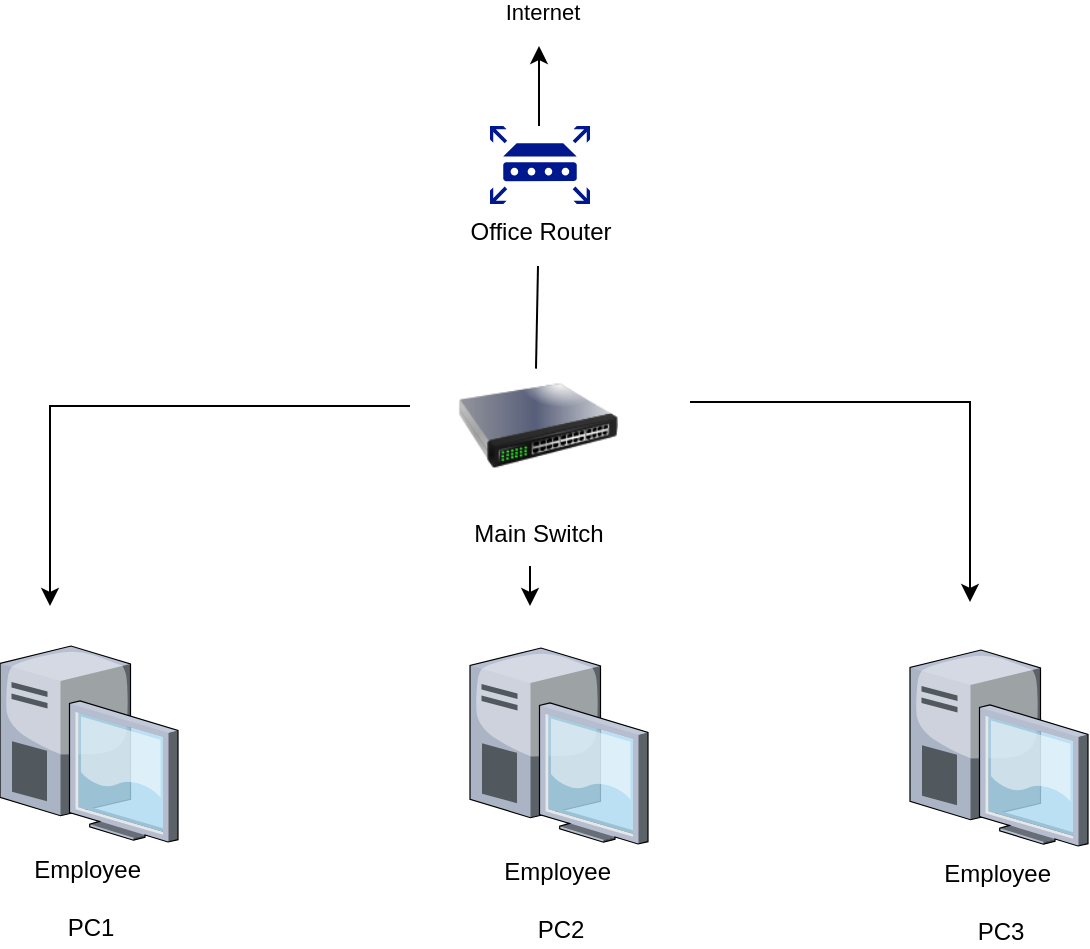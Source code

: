 <mxfile version="26.0.16">
  <diagram name="Page-1" id="ksyS-uuuY5QstzGH3zKv">
    <mxGraphModel dx="954" dy="639" grid="1" gridSize="10" guides="1" tooltips="1" connect="1" arrows="1" fold="1" page="1" pageScale="1" pageWidth="827" pageHeight="1169" math="0" shadow="0">
      <root>
        <mxCell id="0" />
        <mxCell id="1" parent="0" />
        <mxCell id="sc3gT8oohrM-DyhVzy3Q-3" value="Office Router" style="sketch=0;aspect=fixed;pointerEvents=1;shadow=0;dashed=0;html=1;strokeColor=none;labelPosition=center;verticalLabelPosition=bottom;verticalAlign=top;align=center;fillColor=#00188D;shape=mxgraph.mscae.enterprise.router" vertex="1" parent="1">
          <mxGeometry x="270" y="80" width="50" height="39" as="geometry" />
        </mxCell>
        <mxCell id="sc3gT8oohrM-DyhVzy3Q-4" value="Main Switch" style="image;html=1;image=img/lib/clip_art/networking/Switch_128x128.png" vertex="1" parent="1">
          <mxGeometry x="254" y="190" width="80" height="80" as="geometry" />
        </mxCell>
        <mxCell id="sc3gT8oohrM-DyhVzy3Q-5" value="" style="endArrow=none;html=1;rounded=0;" edge="1" parent="1">
          <mxGeometry width="50" height="50" relative="1" as="geometry">
            <mxPoint x="292.997" y="201.31" as="sourcePoint" />
            <mxPoint x="294" y="150" as="targetPoint" />
            <Array as="points">
              <mxPoint x="294" y="150" />
            </Array>
          </mxGeometry>
        </mxCell>
        <mxCell id="sc3gT8oohrM-DyhVzy3Q-8" value="Employee&amp;nbsp;&lt;div&gt;&lt;br&gt;&lt;/div&gt;&lt;div&gt;PC1&lt;/div&gt;" style="verticalLabelPosition=bottom;sketch=0;aspect=fixed;html=1;verticalAlign=top;strokeColor=none;align=center;outlineConnect=0;shape=mxgraph.citrix.desktop;" vertex="1" parent="1">
          <mxGeometry x="25" y="340" width="89" height="98" as="geometry" />
        </mxCell>
        <mxCell id="sc3gT8oohrM-DyhVzy3Q-9" value="" style="endArrow=classic;html=1;rounded=0;endFill=1;" edge="1" parent="1">
          <mxGeometry width="50" height="50" relative="1" as="geometry">
            <mxPoint x="230" y="220" as="sourcePoint" />
            <mxPoint x="50" y="320" as="targetPoint" />
            <Array as="points">
              <mxPoint x="50" y="220" />
            </Array>
          </mxGeometry>
        </mxCell>
        <mxCell id="sc3gT8oohrM-DyhVzy3Q-10" value="" style="endArrow=classic;html=1;rounded=0;endFill=1;" edge="1" parent="1">
          <mxGeometry width="50" height="50" relative="1" as="geometry">
            <mxPoint x="370" y="218" as="sourcePoint" />
            <mxPoint x="510" y="318" as="targetPoint" />
            <Array as="points">
              <mxPoint x="510" y="218" />
            </Array>
          </mxGeometry>
        </mxCell>
        <mxCell id="sc3gT8oohrM-DyhVzy3Q-11" value="" style="endArrow=classic;html=1;rounded=0;endFill=1;" edge="1" parent="1">
          <mxGeometry width="50" height="50" relative="1" as="geometry">
            <mxPoint x="290" y="300" as="sourcePoint" />
            <mxPoint x="290" y="320" as="targetPoint" />
          </mxGeometry>
        </mxCell>
        <mxCell id="sc3gT8oohrM-DyhVzy3Q-12" value="" style="endArrow=classic;html=1;rounded=0;endFill=1;" edge="1" parent="1">
          <mxGeometry width="50" height="50" relative="1" as="geometry">
            <mxPoint x="294.5" y="80" as="sourcePoint" />
            <mxPoint x="294.5" y="40" as="targetPoint" />
            <Array as="points">
              <mxPoint x="294.5" y="80" />
            </Array>
          </mxGeometry>
        </mxCell>
        <mxCell id="sc3gT8oohrM-DyhVzy3Q-13" value="Internet" style="edgeLabel;html=1;align=center;verticalAlign=middle;resizable=0;points=[];" vertex="1" connectable="0" parent="sc3gT8oohrM-DyhVzy3Q-12">
          <mxGeometry x="0.25" y="3" relative="1" as="geometry">
            <mxPoint x="4" y="-32" as="offset" />
          </mxGeometry>
        </mxCell>
        <mxCell id="sc3gT8oohrM-DyhVzy3Q-14" value="Employee&amp;nbsp;&lt;div&gt;&lt;br&gt;&lt;/div&gt;&lt;div&gt;PC2&lt;/div&gt;" style="verticalLabelPosition=bottom;sketch=0;aspect=fixed;html=1;verticalAlign=top;strokeColor=none;align=center;outlineConnect=0;shape=mxgraph.citrix.desktop;" vertex="1" parent="1">
          <mxGeometry x="260" y="341" width="89" height="98" as="geometry" />
        </mxCell>
        <mxCell id="sc3gT8oohrM-DyhVzy3Q-15" value="Employee&amp;nbsp;&lt;div&gt;&lt;br&gt;&lt;/div&gt;&lt;div&gt;PC3&lt;/div&gt;" style="verticalLabelPosition=bottom;sketch=0;aspect=fixed;html=1;verticalAlign=top;strokeColor=none;align=center;outlineConnect=0;shape=mxgraph.citrix.desktop;" vertex="1" parent="1">
          <mxGeometry x="480" y="342" width="89" height="98" as="geometry" />
        </mxCell>
      </root>
    </mxGraphModel>
  </diagram>
</mxfile>
